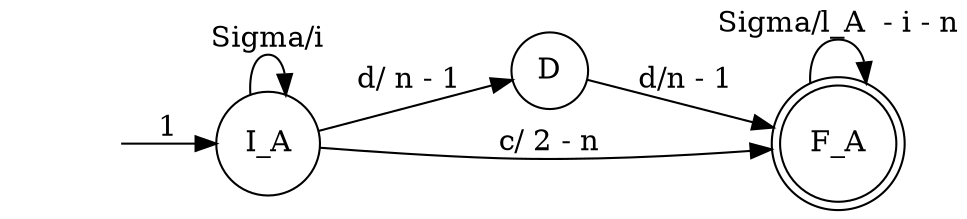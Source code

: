 digraph Automaton {rankdir = LR;
initial [shape=plaintext,label=""];
initial -> I_A [label=1];
D [shape=circle,label="D"];
D -> F_A [label="d/n - 1"]
F_A [shape=doublecircle,label="F_A"];
F_A -> F_A [label="\Sigma/l_A  - i - n"]
I_A [shape=circle,label="I_A"];
I_A -> F_A [label="c/ 2 - n"]
I_A -> D [label="d/ n - 1"]
I_A -> I_A [label="\Sigma/i"]
}
